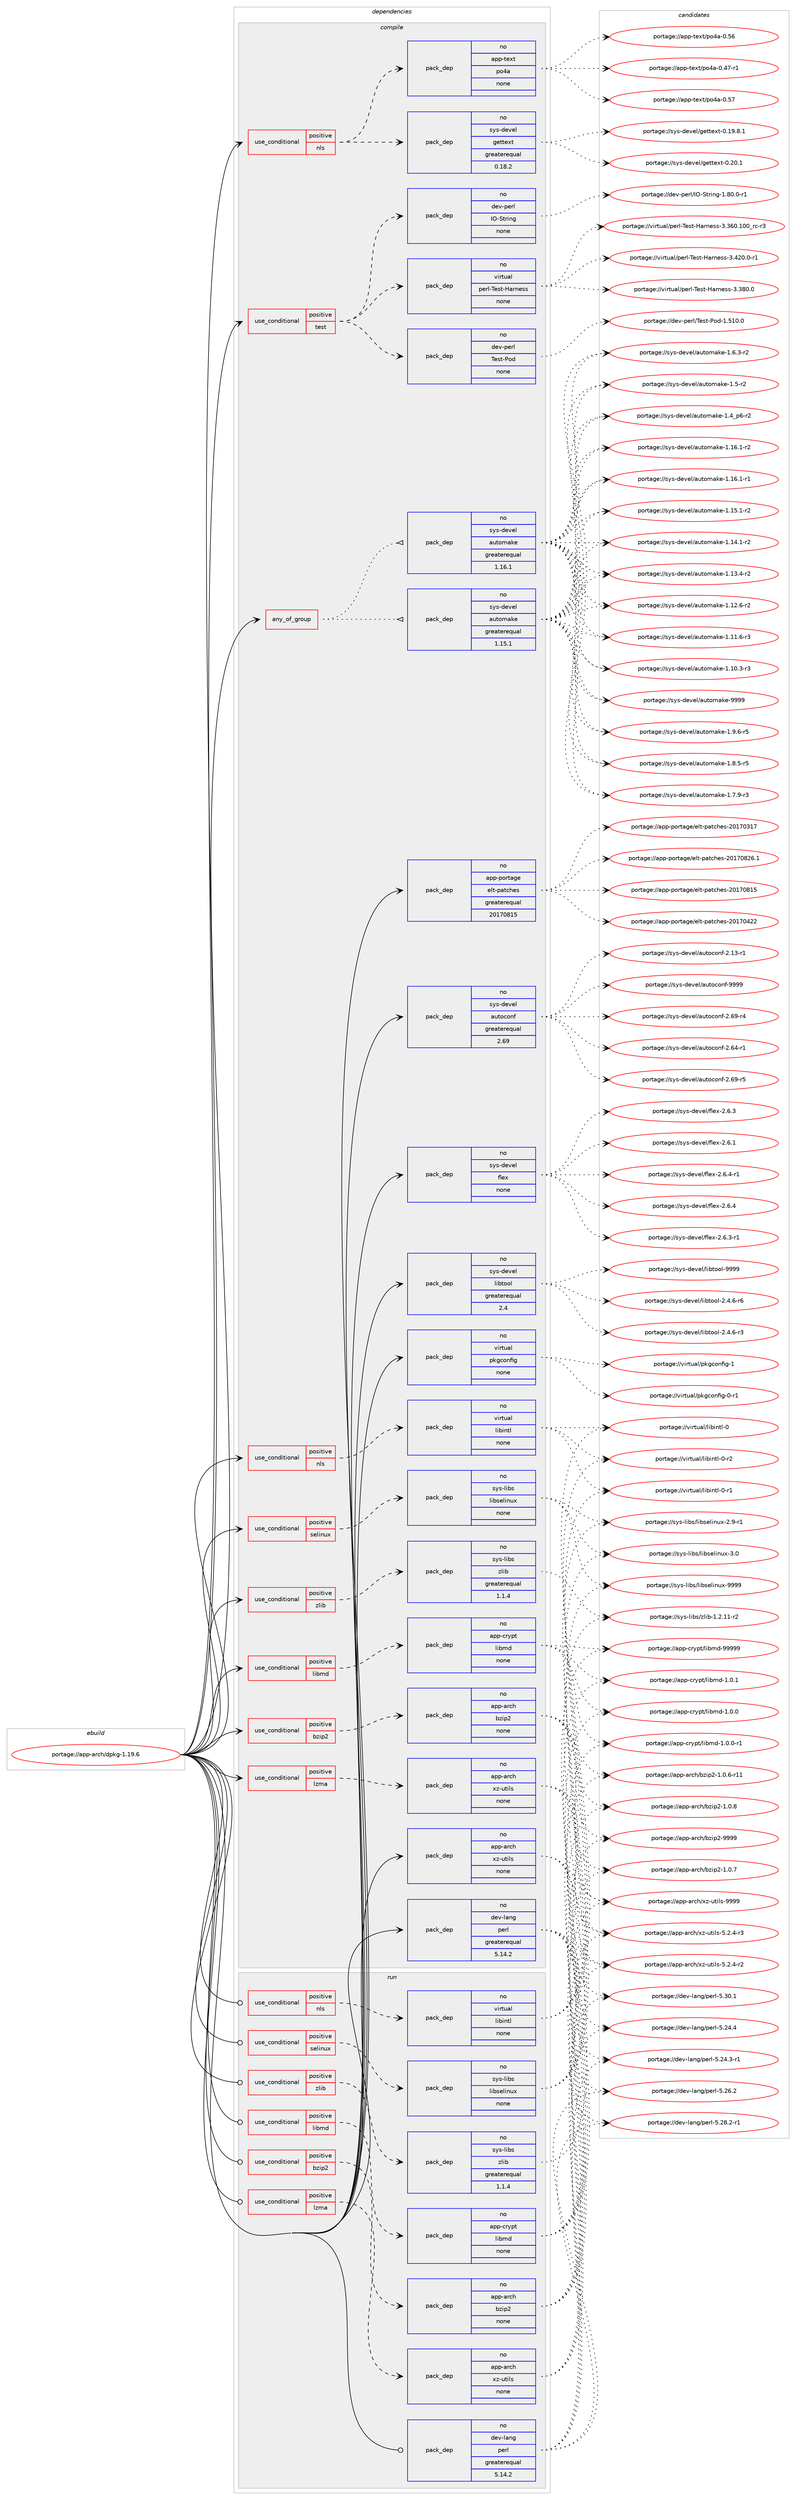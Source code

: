 digraph prolog {

# *************
# Graph options
# *************

newrank=true;
concentrate=true;
compound=true;
graph [rankdir=LR,fontname=Helvetica,fontsize=10,ranksep=1.5];#, ranksep=2.5, nodesep=0.2];
edge  [arrowhead=vee];
node  [fontname=Helvetica,fontsize=10];

# **********
# The ebuild
# **********

subgraph cluster_leftcol {
color=gray;
label=<<i>ebuild</i>>;
id [label="portage://app-arch/dpkg-1.19.6", color=red, width=4, href="../app-arch/dpkg-1.19.6.svg"];
}

# ****************
# The dependencies
# ****************

subgraph cluster_midcol {
color=gray;
label=<<i>dependencies</i>>;
subgraph cluster_compile {
fillcolor="#eeeeee";
style=filled;
label=<<i>compile</i>>;
subgraph any8354 {
dependency649619 [label=<<TABLE BORDER="0" CELLBORDER="1" CELLSPACING="0" CELLPADDING="4"><TR><TD CELLPADDING="10">any_of_group</TD></TR></TABLE>>, shape=none, color=red];subgraph pack487618 {
dependency649620 [label=<<TABLE BORDER="0" CELLBORDER="1" CELLSPACING="0" CELLPADDING="4" WIDTH="220"><TR><TD ROWSPAN="6" CELLPADDING="30">pack_dep</TD></TR><TR><TD WIDTH="110">no</TD></TR><TR><TD>sys-devel</TD></TR><TR><TD>automake</TD></TR><TR><TD>greaterequal</TD></TR><TR><TD>1.16.1</TD></TR></TABLE>>, shape=none, color=blue];
}
dependency649619:e -> dependency649620:w [weight=20,style="dotted",arrowhead="oinv"];
subgraph pack487619 {
dependency649621 [label=<<TABLE BORDER="0" CELLBORDER="1" CELLSPACING="0" CELLPADDING="4" WIDTH="220"><TR><TD ROWSPAN="6" CELLPADDING="30">pack_dep</TD></TR><TR><TD WIDTH="110">no</TD></TR><TR><TD>sys-devel</TD></TR><TR><TD>automake</TD></TR><TR><TD>greaterequal</TD></TR><TR><TD>1.15.1</TD></TR></TABLE>>, shape=none, color=blue];
}
dependency649619:e -> dependency649621:w [weight=20,style="dotted",arrowhead="oinv"];
}
id:e -> dependency649619:w [weight=20,style="solid",arrowhead="vee"];
subgraph cond153354 {
dependency649622 [label=<<TABLE BORDER="0" CELLBORDER="1" CELLSPACING="0" CELLPADDING="4"><TR><TD ROWSPAN="3" CELLPADDING="10">use_conditional</TD></TR><TR><TD>positive</TD></TR><TR><TD>bzip2</TD></TR></TABLE>>, shape=none, color=red];
subgraph pack487620 {
dependency649623 [label=<<TABLE BORDER="0" CELLBORDER="1" CELLSPACING="0" CELLPADDING="4" WIDTH="220"><TR><TD ROWSPAN="6" CELLPADDING="30">pack_dep</TD></TR><TR><TD WIDTH="110">no</TD></TR><TR><TD>app-arch</TD></TR><TR><TD>bzip2</TD></TR><TR><TD>none</TD></TR><TR><TD></TD></TR></TABLE>>, shape=none, color=blue];
}
dependency649622:e -> dependency649623:w [weight=20,style="dashed",arrowhead="vee"];
}
id:e -> dependency649622:w [weight=20,style="solid",arrowhead="vee"];
subgraph cond153355 {
dependency649624 [label=<<TABLE BORDER="0" CELLBORDER="1" CELLSPACING="0" CELLPADDING="4"><TR><TD ROWSPAN="3" CELLPADDING="10">use_conditional</TD></TR><TR><TD>positive</TD></TR><TR><TD>libmd</TD></TR></TABLE>>, shape=none, color=red];
subgraph pack487621 {
dependency649625 [label=<<TABLE BORDER="0" CELLBORDER="1" CELLSPACING="0" CELLPADDING="4" WIDTH="220"><TR><TD ROWSPAN="6" CELLPADDING="30">pack_dep</TD></TR><TR><TD WIDTH="110">no</TD></TR><TR><TD>app-crypt</TD></TR><TR><TD>libmd</TD></TR><TR><TD>none</TD></TR><TR><TD></TD></TR></TABLE>>, shape=none, color=blue];
}
dependency649624:e -> dependency649625:w [weight=20,style="dashed",arrowhead="vee"];
}
id:e -> dependency649624:w [weight=20,style="solid",arrowhead="vee"];
subgraph cond153356 {
dependency649626 [label=<<TABLE BORDER="0" CELLBORDER="1" CELLSPACING="0" CELLPADDING="4"><TR><TD ROWSPAN="3" CELLPADDING="10">use_conditional</TD></TR><TR><TD>positive</TD></TR><TR><TD>lzma</TD></TR></TABLE>>, shape=none, color=red];
subgraph pack487622 {
dependency649627 [label=<<TABLE BORDER="0" CELLBORDER="1" CELLSPACING="0" CELLPADDING="4" WIDTH="220"><TR><TD ROWSPAN="6" CELLPADDING="30">pack_dep</TD></TR><TR><TD WIDTH="110">no</TD></TR><TR><TD>app-arch</TD></TR><TR><TD>xz-utils</TD></TR><TR><TD>none</TD></TR><TR><TD></TD></TR></TABLE>>, shape=none, color=blue];
}
dependency649626:e -> dependency649627:w [weight=20,style="dashed",arrowhead="vee"];
}
id:e -> dependency649626:w [weight=20,style="solid",arrowhead="vee"];
subgraph cond153357 {
dependency649628 [label=<<TABLE BORDER="0" CELLBORDER="1" CELLSPACING="0" CELLPADDING="4"><TR><TD ROWSPAN="3" CELLPADDING="10">use_conditional</TD></TR><TR><TD>positive</TD></TR><TR><TD>nls</TD></TR></TABLE>>, shape=none, color=red];
subgraph pack487623 {
dependency649629 [label=<<TABLE BORDER="0" CELLBORDER="1" CELLSPACING="0" CELLPADDING="4" WIDTH="220"><TR><TD ROWSPAN="6" CELLPADDING="30">pack_dep</TD></TR><TR><TD WIDTH="110">no</TD></TR><TR><TD>app-text</TD></TR><TR><TD>po4a</TD></TR><TR><TD>none</TD></TR><TR><TD></TD></TR></TABLE>>, shape=none, color=blue];
}
dependency649628:e -> dependency649629:w [weight=20,style="dashed",arrowhead="vee"];
subgraph pack487624 {
dependency649630 [label=<<TABLE BORDER="0" CELLBORDER="1" CELLSPACING="0" CELLPADDING="4" WIDTH="220"><TR><TD ROWSPAN="6" CELLPADDING="30">pack_dep</TD></TR><TR><TD WIDTH="110">no</TD></TR><TR><TD>sys-devel</TD></TR><TR><TD>gettext</TD></TR><TR><TD>greaterequal</TD></TR><TR><TD>0.18.2</TD></TR></TABLE>>, shape=none, color=blue];
}
dependency649628:e -> dependency649630:w [weight=20,style="dashed",arrowhead="vee"];
}
id:e -> dependency649628:w [weight=20,style="solid",arrowhead="vee"];
subgraph cond153358 {
dependency649631 [label=<<TABLE BORDER="0" CELLBORDER="1" CELLSPACING="0" CELLPADDING="4"><TR><TD ROWSPAN="3" CELLPADDING="10">use_conditional</TD></TR><TR><TD>positive</TD></TR><TR><TD>nls</TD></TR></TABLE>>, shape=none, color=red];
subgraph pack487625 {
dependency649632 [label=<<TABLE BORDER="0" CELLBORDER="1" CELLSPACING="0" CELLPADDING="4" WIDTH="220"><TR><TD ROWSPAN="6" CELLPADDING="30">pack_dep</TD></TR><TR><TD WIDTH="110">no</TD></TR><TR><TD>virtual</TD></TR><TR><TD>libintl</TD></TR><TR><TD>none</TD></TR><TR><TD></TD></TR></TABLE>>, shape=none, color=blue];
}
dependency649631:e -> dependency649632:w [weight=20,style="dashed",arrowhead="vee"];
}
id:e -> dependency649631:w [weight=20,style="solid",arrowhead="vee"];
subgraph cond153359 {
dependency649633 [label=<<TABLE BORDER="0" CELLBORDER="1" CELLSPACING="0" CELLPADDING="4"><TR><TD ROWSPAN="3" CELLPADDING="10">use_conditional</TD></TR><TR><TD>positive</TD></TR><TR><TD>selinux</TD></TR></TABLE>>, shape=none, color=red];
subgraph pack487626 {
dependency649634 [label=<<TABLE BORDER="0" CELLBORDER="1" CELLSPACING="0" CELLPADDING="4" WIDTH="220"><TR><TD ROWSPAN="6" CELLPADDING="30">pack_dep</TD></TR><TR><TD WIDTH="110">no</TD></TR><TR><TD>sys-libs</TD></TR><TR><TD>libselinux</TD></TR><TR><TD>none</TD></TR><TR><TD></TD></TR></TABLE>>, shape=none, color=blue];
}
dependency649633:e -> dependency649634:w [weight=20,style="dashed",arrowhead="vee"];
}
id:e -> dependency649633:w [weight=20,style="solid",arrowhead="vee"];
subgraph cond153360 {
dependency649635 [label=<<TABLE BORDER="0" CELLBORDER="1" CELLSPACING="0" CELLPADDING="4"><TR><TD ROWSPAN="3" CELLPADDING="10">use_conditional</TD></TR><TR><TD>positive</TD></TR><TR><TD>test</TD></TR></TABLE>>, shape=none, color=red];
subgraph pack487627 {
dependency649636 [label=<<TABLE BORDER="0" CELLBORDER="1" CELLSPACING="0" CELLPADDING="4" WIDTH="220"><TR><TD ROWSPAN="6" CELLPADDING="30">pack_dep</TD></TR><TR><TD WIDTH="110">no</TD></TR><TR><TD>dev-perl</TD></TR><TR><TD>IO-String</TD></TR><TR><TD>none</TD></TR><TR><TD></TD></TR></TABLE>>, shape=none, color=blue];
}
dependency649635:e -> dependency649636:w [weight=20,style="dashed",arrowhead="vee"];
subgraph pack487628 {
dependency649637 [label=<<TABLE BORDER="0" CELLBORDER="1" CELLSPACING="0" CELLPADDING="4" WIDTH="220"><TR><TD ROWSPAN="6" CELLPADDING="30">pack_dep</TD></TR><TR><TD WIDTH="110">no</TD></TR><TR><TD>dev-perl</TD></TR><TR><TD>Test-Pod</TD></TR><TR><TD>none</TD></TR><TR><TD></TD></TR></TABLE>>, shape=none, color=blue];
}
dependency649635:e -> dependency649637:w [weight=20,style="dashed",arrowhead="vee"];
subgraph pack487629 {
dependency649638 [label=<<TABLE BORDER="0" CELLBORDER="1" CELLSPACING="0" CELLPADDING="4" WIDTH="220"><TR><TD ROWSPAN="6" CELLPADDING="30">pack_dep</TD></TR><TR><TD WIDTH="110">no</TD></TR><TR><TD>virtual</TD></TR><TR><TD>perl-Test-Harness</TD></TR><TR><TD>none</TD></TR><TR><TD></TD></TR></TABLE>>, shape=none, color=blue];
}
dependency649635:e -> dependency649638:w [weight=20,style="dashed",arrowhead="vee"];
}
id:e -> dependency649635:w [weight=20,style="solid",arrowhead="vee"];
subgraph cond153361 {
dependency649639 [label=<<TABLE BORDER="0" CELLBORDER="1" CELLSPACING="0" CELLPADDING="4"><TR><TD ROWSPAN="3" CELLPADDING="10">use_conditional</TD></TR><TR><TD>positive</TD></TR><TR><TD>zlib</TD></TR></TABLE>>, shape=none, color=red];
subgraph pack487630 {
dependency649640 [label=<<TABLE BORDER="0" CELLBORDER="1" CELLSPACING="0" CELLPADDING="4" WIDTH="220"><TR><TD ROWSPAN="6" CELLPADDING="30">pack_dep</TD></TR><TR><TD WIDTH="110">no</TD></TR><TR><TD>sys-libs</TD></TR><TR><TD>zlib</TD></TR><TR><TD>greaterequal</TD></TR><TR><TD>1.1.4</TD></TR></TABLE>>, shape=none, color=blue];
}
dependency649639:e -> dependency649640:w [weight=20,style="dashed",arrowhead="vee"];
}
id:e -> dependency649639:w [weight=20,style="solid",arrowhead="vee"];
subgraph pack487631 {
dependency649641 [label=<<TABLE BORDER="0" CELLBORDER="1" CELLSPACING="0" CELLPADDING="4" WIDTH="220"><TR><TD ROWSPAN="6" CELLPADDING="30">pack_dep</TD></TR><TR><TD WIDTH="110">no</TD></TR><TR><TD>app-arch</TD></TR><TR><TD>xz-utils</TD></TR><TR><TD>none</TD></TR><TR><TD></TD></TR></TABLE>>, shape=none, color=blue];
}
id:e -> dependency649641:w [weight=20,style="solid",arrowhead="vee"];
subgraph pack487632 {
dependency649642 [label=<<TABLE BORDER="0" CELLBORDER="1" CELLSPACING="0" CELLPADDING="4" WIDTH="220"><TR><TD ROWSPAN="6" CELLPADDING="30">pack_dep</TD></TR><TR><TD WIDTH="110">no</TD></TR><TR><TD>app-portage</TD></TR><TR><TD>elt-patches</TD></TR><TR><TD>greaterequal</TD></TR><TR><TD>20170815</TD></TR></TABLE>>, shape=none, color=blue];
}
id:e -> dependency649642:w [weight=20,style="solid",arrowhead="vee"];
subgraph pack487633 {
dependency649643 [label=<<TABLE BORDER="0" CELLBORDER="1" CELLSPACING="0" CELLPADDING="4" WIDTH="220"><TR><TD ROWSPAN="6" CELLPADDING="30">pack_dep</TD></TR><TR><TD WIDTH="110">no</TD></TR><TR><TD>dev-lang</TD></TR><TR><TD>perl</TD></TR><TR><TD>greaterequal</TD></TR><TR><TD>5.14.2</TD></TR></TABLE>>, shape=none, color=blue];
}
id:e -> dependency649643:w [weight=20,style="solid",arrowhead="vee"];
subgraph pack487634 {
dependency649644 [label=<<TABLE BORDER="0" CELLBORDER="1" CELLSPACING="0" CELLPADDING="4" WIDTH="220"><TR><TD ROWSPAN="6" CELLPADDING="30">pack_dep</TD></TR><TR><TD WIDTH="110">no</TD></TR><TR><TD>sys-devel</TD></TR><TR><TD>autoconf</TD></TR><TR><TD>greaterequal</TD></TR><TR><TD>2.69</TD></TR></TABLE>>, shape=none, color=blue];
}
id:e -> dependency649644:w [weight=20,style="solid",arrowhead="vee"];
subgraph pack487635 {
dependency649645 [label=<<TABLE BORDER="0" CELLBORDER="1" CELLSPACING="0" CELLPADDING="4" WIDTH="220"><TR><TD ROWSPAN="6" CELLPADDING="30">pack_dep</TD></TR><TR><TD WIDTH="110">no</TD></TR><TR><TD>sys-devel</TD></TR><TR><TD>flex</TD></TR><TR><TD>none</TD></TR><TR><TD></TD></TR></TABLE>>, shape=none, color=blue];
}
id:e -> dependency649645:w [weight=20,style="solid",arrowhead="vee"];
subgraph pack487636 {
dependency649646 [label=<<TABLE BORDER="0" CELLBORDER="1" CELLSPACING="0" CELLPADDING="4" WIDTH="220"><TR><TD ROWSPAN="6" CELLPADDING="30">pack_dep</TD></TR><TR><TD WIDTH="110">no</TD></TR><TR><TD>sys-devel</TD></TR><TR><TD>libtool</TD></TR><TR><TD>greaterequal</TD></TR><TR><TD>2.4</TD></TR></TABLE>>, shape=none, color=blue];
}
id:e -> dependency649646:w [weight=20,style="solid",arrowhead="vee"];
subgraph pack487637 {
dependency649647 [label=<<TABLE BORDER="0" CELLBORDER="1" CELLSPACING="0" CELLPADDING="4" WIDTH="220"><TR><TD ROWSPAN="6" CELLPADDING="30">pack_dep</TD></TR><TR><TD WIDTH="110">no</TD></TR><TR><TD>virtual</TD></TR><TR><TD>pkgconfig</TD></TR><TR><TD>none</TD></TR><TR><TD></TD></TR></TABLE>>, shape=none, color=blue];
}
id:e -> dependency649647:w [weight=20,style="solid",arrowhead="vee"];
}
subgraph cluster_compileandrun {
fillcolor="#eeeeee";
style=filled;
label=<<i>compile and run</i>>;
}
subgraph cluster_run {
fillcolor="#eeeeee";
style=filled;
label=<<i>run</i>>;
subgraph cond153362 {
dependency649648 [label=<<TABLE BORDER="0" CELLBORDER="1" CELLSPACING="0" CELLPADDING="4"><TR><TD ROWSPAN="3" CELLPADDING="10">use_conditional</TD></TR><TR><TD>positive</TD></TR><TR><TD>bzip2</TD></TR></TABLE>>, shape=none, color=red];
subgraph pack487638 {
dependency649649 [label=<<TABLE BORDER="0" CELLBORDER="1" CELLSPACING="0" CELLPADDING="4" WIDTH="220"><TR><TD ROWSPAN="6" CELLPADDING="30">pack_dep</TD></TR><TR><TD WIDTH="110">no</TD></TR><TR><TD>app-arch</TD></TR><TR><TD>bzip2</TD></TR><TR><TD>none</TD></TR><TR><TD></TD></TR></TABLE>>, shape=none, color=blue];
}
dependency649648:e -> dependency649649:w [weight=20,style="dashed",arrowhead="vee"];
}
id:e -> dependency649648:w [weight=20,style="solid",arrowhead="odot"];
subgraph cond153363 {
dependency649650 [label=<<TABLE BORDER="0" CELLBORDER="1" CELLSPACING="0" CELLPADDING="4"><TR><TD ROWSPAN="3" CELLPADDING="10">use_conditional</TD></TR><TR><TD>positive</TD></TR><TR><TD>libmd</TD></TR></TABLE>>, shape=none, color=red];
subgraph pack487639 {
dependency649651 [label=<<TABLE BORDER="0" CELLBORDER="1" CELLSPACING="0" CELLPADDING="4" WIDTH="220"><TR><TD ROWSPAN="6" CELLPADDING="30">pack_dep</TD></TR><TR><TD WIDTH="110">no</TD></TR><TR><TD>app-crypt</TD></TR><TR><TD>libmd</TD></TR><TR><TD>none</TD></TR><TR><TD></TD></TR></TABLE>>, shape=none, color=blue];
}
dependency649650:e -> dependency649651:w [weight=20,style="dashed",arrowhead="vee"];
}
id:e -> dependency649650:w [weight=20,style="solid",arrowhead="odot"];
subgraph cond153364 {
dependency649652 [label=<<TABLE BORDER="0" CELLBORDER="1" CELLSPACING="0" CELLPADDING="4"><TR><TD ROWSPAN="3" CELLPADDING="10">use_conditional</TD></TR><TR><TD>positive</TD></TR><TR><TD>lzma</TD></TR></TABLE>>, shape=none, color=red];
subgraph pack487640 {
dependency649653 [label=<<TABLE BORDER="0" CELLBORDER="1" CELLSPACING="0" CELLPADDING="4" WIDTH="220"><TR><TD ROWSPAN="6" CELLPADDING="30">pack_dep</TD></TR><TR><TD WIDTH="110">no</TD></TR><TR><TD>app-arch</TD></TR><TR><TD>xz-utils</TD></TR><TR><TD>none</TD></TR><TR><TD></TD></TR></TABLE>>, shape=none, color=blue];
}
dependency649652:e -> dependency649653:w [weight=20,style="dashed",arrowhead="vee"];
}
id:e -> dependency649652:w [weight=20,style="solid",arrowhead="odot"];
subgraph cond153365 {
dependency649654 [label=<<TABLE BORDER="0" CELLBORDER="1" CELLSPACING="0" CELLPADDING="4"><TR><TD ROWSPAN="3" CELLPADDING="10">use_conditional</TD></TR><TR><TD>positive</TD></TR><TR><TD>nls</TD></TR></TABLE>>, shape=none, color=red];
subgraph pack487641 {
dependency649655 [label=<<TABLE BORDER="0" CELLBORDER="1" CELLSPACING="0" CELLPADDING="4" WIDTH="220"><TR><TD ROWSPAN="6" CELLPADDING="30">pack_dep</TD></TR><TR><TD WIDTH="110">no</TD></TR><TR><TD>virtual</TD></TR><TR><TD>libintl</TD></TR><TR><TD>none</TD></TR><TR><TD></TD></TR></TABLE>>, shape=none, color=blue];
}
dependency649654:e -> dependency649655:w [weight=20,style="dashed",arrowhead="vee"];
}
id:e -> dependency649654:w [weight=20,style="solid",arrowhead="odot"];
subgraph cond153366 {
dependency649656 [label=<<TABLE BORDER="0" CELLBORDER="1" CELLSPACING="0" CELLPADDING="4"><TR><TD ROWSPAN="3" CELLPADDING="10">use_conditional</TD></TR><TR><TD>positive</TD></TR><TR><TD>selinux</TD></TR></TABLE>>, shape=none, color=red];
subgraph pack487642 {
dependency649657 [label=<<TABLE BORDER="0" CELLBORDER="1" CELLSPACING="0" CELLPADDING="4" WIDTH="220"><TR><TD ROWSPAN="6" CELLPADDING="30">pack_dep</TD></TR><TR><TD WIDTH="110">no</TD></TR><TR><TD>sys-libs</TD></TR><TR><TD>libselinux</TD></TR><TR><TD>none</TD></TR><TR><TD></TD></TR></TABLE>>, shape=none, color=blue];
}
dependency649656:e -> dependency649657:w [weight=20,style="dashed",arrowhead="vee"];
}
id:e -> dependency649656:w [weight=20,style="solid",arrowhead="odot"];
subgraph cond153367 {
dependency649658 [label=<<TABLE BORDER="0" CELLBORDER="1" CELLSPACING="0" CELLPADDING="4"><TR><TD ROWSPAN="3" CELLPADDING="10">use_conditional</TD></TR><TR><TD>positive</TD></TR><TR><TD>zlib</TD></TR></TABLE>>, shape=none, color=red];
subgraph pack487643 {
dependency649659 [label=<<TABLE BORDER="0" CELLBORDER="1" CELLSPACING="0" CELLPADDING="4" WIDTH="220"><TR><TD ROWSPAN="6" CELLPADDING="30">pack_dep</TD></TR><TR><TD WIDTH="110">no</TD></TR><TR><TD>sys-libs</TD></TR><TR><TD>zlib</TD></TR><TR><TD>greaterequal</TD></TR><TR><TD>1.1.4</TD></TR></TABLE>>, shape=none, color=blue];
}
dependency649658:e -> dependency649659:w [weight=20,style="dashed",arrowhead="vee"];
}
id:e -> dependency649658:w [weight=20,style="solid",arrowhead="odot"];
subgraph pack487644 {
dependency649660 [label=<<TABLE BORDER="0" CELLBORDER="1" CELLSPACING="0" CELLPADDING="4" WIDTH="220"><TR><TD ROWSPAN="6" CELLPADDING="30">pack_dep</TD></TR><TR><TD WIDTH="110">no</TD></TR><TR><TD>dev-lang</TD></TR><TR><TD>perl</TD></TR><TR><TD>greaterequal</TD></TR><TR><TD>5.14.2</TD></TR></TABLE>>, shape=none, color=blue];
}
id:e -> dependency649660:w [weight=20,style="solid",arrowhead="odot"];
}
}

# **************
# The candidates
# **************

subgraph cluster_choices {
rank=same;
color=gray;
label=<<i>candidates</i>>;

subgraph choice487618 {
color=black;
nodesep=1;
choice115121115451001011181011084797117116111109971071014557575757 [label="portage://sys-devel/automake-9999", color=red, width=4,href="../sys-devel/automake-9999.svg"];
choice115121115451001011181011084797117116111109971071014549465746544511453 [label="portage://sys-devel/automake-1.9.6-r5", color=red, width=4,href="../sys-devel/automake-1.9.6-r5.svg"];
choice115121115451001011181011084797117116111109971071014549465646534511453 [label="portage://sys-devel/automake-1.8.5-r5", color=red, width=4,href="../sys-devel/automake-1.8.5-r5.svg"];
choice115121115451001011181011084797117116111109971071014549465546574511451 [label="portage://sys-devel/automake-1.7.9-r3", color=red, width=4,href="../sys-devel/automake-1.7.9-r3.svg"];
choice115121115451001011181011084797117116111109971071014549465446514511450 [label="portage://sys-devel/automake-1.6.3-r2", color=red, width=4,href="../sys-devel/automake-1.6.3-r2.svg"];
choice11512111545100101118101108479711711611110997107101454946534511450 [label="portage://sys-devel/automake-1.5-r2", color=red, width=4,href="../sys-devel/automake-1.5-r2.svg"];
choice115121115451001011181011084797117116111109971071014549465295112544511450 [label="portage://sys-devel/automake-1.4_p6-r2", color=red, width=4,href="../sys-devel/automake-1.4_p6-r2.svg"];
choice11512111545100101118101108479711711611110997107101454946495446494511450 [label="portage://sys-devel/automake-1.16.1-r2", color=red, width=4,href="../sys-devel/automake-1.16.1-r2.svg"];
choice11512111545100101118101108479711711611110997107101454946495446494511449 [label="portage://sys-devel/automake-1.16.1-r1", color=red, width=4,href="../sys-devel/automake-1.16.1-r1.svg"];
choice11512111545100101118101108479711711611110997107101454946495346494511450 [label="portage://sys-devel/automake-1.15.1-r2", color=red, width=4,href="../sys-devel/automake-1.15.1-r2.svg"];
choice11512111545100101118101108479711711611110997107101454946495246494511450 [label="portage://sys-devel/automake-1.14.1-r2", color=red, width=4,href="../sys-devel/automake-1.14.1-r2.svg"];
choice11512111545100101118101108479711711611110997107101454946495146524511450 [label="portage://sys-devel/automake-1.13.4-r2", color=red, width=4,href="../sys-devel/automake-1.13.4-r2.svg"];
choice11512111545100101118101108479711711611110997107101454946495046544511450 [label="portage://sys-devel/automake-1.12.6-r2", color=red, width=4,href="../sys-devel/automake-1.12.6-r2.svg"];
choice11512111545100101118101108479711711611110997107101454946494946544511451 [label="portage://sys-devel/automake-1.11.6-r3", color=red, width=4,href="../sys-devel/automake-1.11.6-r3.svg"];
choice11512111545100101118101108479711711611110997107101454946494846514511451 [label="portage://sys-devel/automake-1.10.3-r3", color=red, width=4,href="../sys-devel/automake-1.10.3-r3.svg"];
dependency649620:e -> choice115121115451001011181011084797117116111109971071014557575757:w [style=dotted,weight="100"];
dependency649620:e -> choice115121115451001011181011084797117116111109971071014549465746544511453:w [style=dotted,weight="100"];
dependency649620:e -> choice115121115451001011181011084797117116111109971071014549465646534511453:w [style=dotted,weight="100"];
dependency649620:e -> choice115121115451001011181011084797117116111109971071014549465546574511451:w [style=dotted,weight="100"];
dependency649620:e -> choice115121115451001011181011084797117116111109971071014549465446514511450:w [style=dotted,weight="100"];
dependency649620:e -> choice11512111545100101118101108479711711611110997107101454946534511450:w [style=dotted,weight="100"];
dependency649620:e -> choice115121115451001011181011084797117116111109971071014549465295112544511450:w [style=dotted,weight="100"];
dependency649620:e -> choice11512111545100101118101108479711711611110997107101454946495446494511450:w [style=dotted,weight="100"];
dependency649620:e -> choice11512111545100101118101108479711711611110997107101454946495446494511449:w [style=dotted,weight="100"];
dependency649620:e -> choice11512111545100101118101108479711711611110997107101454946495346494511450:w [style=dotted,weight="100"];
dependency649620:e -> choice11512111545100101118101108479711711611110997107101454946495246494511450:w [style=dotted,weight="100"];
dependency649620:e -> choice11512111545100101118101108479711711611110997107101454946495146524511450:w [style=dotted,weight="100"];
dependency649620:e -> choice11512111545100101118101108479711711611110997107101454946495046544511450:w [style=dotted,weight="100"];
dependency649620:e -> choice11512111545100101118101108479711711611110997107101454946494946544511451:w [style=dotted,weight="100"];
dependency649620:e -> choice11512111545100101118101108479711711611110997107101454946494846514511451:w [style=dotted,weight="100"];
}
subgraph choice487619 {
color=black;
nodesep=1;
choice115121115451001011181011084797117116111109971071014557575757 [label="portage://sys-devel/automake-9999", color=red, width=4,href="../sys-devel/automake-9999.svg"];
choice115121115451001011181011084797117116111109971071014549465746544511453 [label="portage://sys-devel/automake-1.9.6-r5", color=red, width=4,href="../sys-devel/automake-1.9.6-r5.svg"];
choice115121115451001011181011084797117116111109971071014549465646534511453 [label="portage://sys-devel/automake-1.8.5-r5", color=red, width=4,href="../sys-devel/automake-1.8.5-r5.svg"];
choice115121115451001011181011084797117116111109971071014549465546574511451 [label="portage://sys-devel/automake-1.7.9-r3", color=red, width=4,href="../sys-devel/automake-1.7.9-r3.svg"];
choice115121115451001011181011084797117116111109971071014549465446514511450 [label="portage://sys-devel/automake-1.6.3-r2", color=red, width=4,href="../sys-devel/automake-1.6.3-r2.svg"];
choice11512111545100101118101108479711711611110997107101454946534511450 [label="portage://sys-devel/automake-1.5-r2", color=red, width=4,href="../sys-devel/automake-1.5-r2.svg"];
choice115121115451001011181011084797117116111109971071014549465295112544511450 [label="portage://sys-devel/automake-1.4_p6-r2", color=red, width=4,href="../sys-devel/automake-1.4_p6-r2.svg"];
choice11512111545100101118101108479711711611110997107101454946495446494511450 [label="portage://sys-devel/automake-1.16.1-r2", color=red, width=4,href="../sys-devel/automake-1.16.1-r2.svg"];
choice11512111545100101118101108479711711611110997107101454946495446494511449 [label="portage://sys-devel/automake-1.16.1-r1", color=red, width=4,href="../sys-devel/automake-1.16.1-r1.svg"];
choice11512111545100101118101108479711711611110997107101454946495346494511450 [label="portage://sys-devel/automake-1.15.1-r2", color=red, width=4,href="../sys-devel/automake-1.15.1-r2.svg"];
choice11512111545100101118101108479711711611110997107101454946495246494511450 [label="portage://sys-devel/automake-1.14.1-r2", color=red, width=4,href="../sys-devel/automake-1.14.1-r2.svg"];
choice11512111545100101118101108479711711611110997107101454946495146524511450 [label="portage://sys-devel/automake-1.13.4-r2", color=red, width=4,href="../sys-devel/automake-1.13.4-r2.svg"];
choice11512111545100101118101108479711711611110997107101454946495046544511450 [label="portage://sys-devel/automake-1.12.6-r2", color=red, width=4,href="../sys-devel/automake-1.12.6-r2.svg"];
choice11512111545100101118101108479711711611110997107101454946494946544511451 [label="portage://sys-devel/automake-1.11.6-r3", color=red, width=4,href="../sys-devel/automake-1.11.6-r3.svg"];
choice11512111545100101118101108479711711611110997107101454946494846514511451 [label="portage://sys-devel/automake-1.10.3-r3", color=red, width=4,href="../sys-devel/automake-1.10.3-r3.svg"];
dependency649621:e -> choice115121115451001011181011084797117116111109971071014557575757:w [style=dotted,weight="100"];
dependency649621:e -> choice115121115451001011181011084797117116111109971071014549465746544511453:w [style=dotted,weight="100"];
dependency649621:e -> choice115121115451001011181011084797117116111109971071014549465646534511453:w [style=dotted,weight="100"];
dependency649621:e -> choice115121115451001011181011084797117116111109971071014549465546574511451:w [style=dotted,weight="100"];
dependency649621:e -> choice115121115451001011181011084797117116111109971071014549465446514511450:w [style=dotted,weight="100"];
dependency649621:e -> choice11512111545100101118101108479711711611110997107101454946534511450:w [style=dotted,weight="100"];
dependency649621:e -> choice115121115451001011181011084797117116111109971071014549465295112544511450:w [style=dotted,weight="100"];
dependency649621:e -> choice11512111545100101118101108479711711611110997107101454946495446494511450:w [style=dotted,weight="100"];
dependency649621:e -> choice11512111545100101118101108479711711611110997107101454946495446494511449:w [style=dotted,weight="100"];
dependency649621:e -> choice11512111545100101118101108479711711611110997107101454946495346494511450:w [style=dotted,weight="100"];
dependency649621:e -> choice11512111545100101118101108479711711611110997107101454946495246494511450:w [style=dotted,weight="100"];
dependency649621:e -> choice11512111545100101118101108479711711611110997107101454946495146524511450:w [style=dotted,weight="100"];
dependency649621:e -> choice11512111545100101118101108479711711611110997107101454946495046544511450:w [style=dotted,weight="100"];
dependency649621:e -> choice11512111545100101118101108479711711611110997107101454946494946544511451:w [style=dotted,weight="100"];
dependency649621:e -> choice11512111545100101118101108479711711611110997107101454946494846514511451:w [style=dotted,weight="100"];
}
subgraph choice487620 {
color=black;
nodesep=1;
choice971121124597114991044798122105112504557575757 [label="portage://app-arch/bzip2-9999", color=red, width=4,href="../app-arch/bzip2-9999.svg"];
choice97112112459711499104479812210511250454946484656 [label="portage://app-arch/bzip2-1.0.8", color=red, width=4,href="../app-arch/bzip2-1.0.8.svg"];
choice97112112459711499104479812210511250454946484655 [label="portage://app-arch/bzip2-1.0.7", color=red, width=4,href="../app-arch/bzip2-1.0.7.svg"];
choice97112112459711499104479812210511250454946484654451144949 [label="portage://app-arch/bzip2-1.0.6-r11", color=red, width=4,href="../app-arch/bzip2-1.0.6-r11.svg"];
dependency649623:e -> choice971121124597114991044798122105112504557575757:w [style=dotted,weight="100"];
dependency649623:e -> choice97112112459711499104479812210511250454946484656:w [style=dotted,weight="100"];
dependency649623:e -> choice97112112459711499104479812210511250454946484655:w [style=dotted,weight="100"];
dependency649623:e -> choice97112112459711499104479812210511250454946484654451144949:w [style=dotted,weight="100"];
}
subgraph choice487621 {
color=black;
nodesep=1;
choice9711211245991141211121164710810598109100455757575757 [label="portage://app-crypt/libmd-99999", color=red, width=4,href="../app-crypt/libmd-99999.svg"];
choice9711211245991141211121164710810598109100454946484649 [label="portage://app-crypt/libmd-1.0.1", color=red, width=4,href="../app-crypt/libmd-1.0.1.svg"];
choice97112112459911412111211647108105981091004549464846484511449 [label="portage://app-crypt/libmd-1.0.0-r1", color=red, width=4,href="../app-crypt/libmd-1.0.0-r1.svg"];
choice9711211245991141211121164710810598109100454946484648 [label="portage://app-crypt/libmd-1.0.0", color=red, width=4,href="../app-crypt/libmd-1.0.0.svg"];
dependency649625:e -> choice9711211245991141211121164710810598109100455757575757:w [style=dotted,weight="100"];
dependency649625:e -> choice9711211245991141211121164710810598109100454946484649:w [style=dotted,weight="100"];
dependency649625:e -> choice97112112459911412111211647108105981091004549464846484511449:w [style=dotted,weight="100"];
dependency649625:e -> choice9711211245991141211121164710810598109100454946484648:w [style=dotted,weight="100"];
}
subgraph choice487622 {
color=black;
nodesep=1;
choice9711211245971149910447120122451171161051081154557575757 [label="portage://app-arch/xz-utils-9999", color=red, width=4,href="../app-arch/xz-utils-9999.svg"];
choice9711211245971149910447120122451171161051081154553465046524511451 [label="portage://app-arch/xz-utils-5.2.4-r3", color=red, width=4,href="../app-arch/xz-utils-5.2.4-r3.svg"];
choice9711211245971149910447120122451171161051081154553465046524511450 [label="portage://app-arch/xz-utils-5.2.4-r2", color=red, width=4,href="../app-arch/xz-utils-5.2.4-r2.svg"];
dependency649627:e -> choice9711211245971149910447120122451171161051081154557575757:w [style=dotted,weight="100"];
dependency649627:e -> choice9711211245971149910447120122451171161051081154553465046524511451:w [style=dotted,weight="100"];
dependency649627:e -> choice9711211245971149910447120122451171161051081154553465046524511450:w [style=dotted,weight="100"];
}
subgraph choice487623 {
color=black;
nodesep=1;
choice97112112451161011201164711211152974548465355 [label="portage://app-text/po4a-0.57", color=red, width=4,href="../app-text/po4a-0.57.svg"];
choice97112112451161011201164711211152974548465354 [label="portage://app-text/po4a-0.56", color=red, width=4,href="../app-text/po4a-0.56.svg"];
choice971121124511610112011647112111529745484652554511449 [label="portage://app-text/po4a-0.47-r1", color=red, width=4,href="../app-text/po4a-0.47-r1.svg"];
dependency649629:e -> choice97112112451161011201164711211152974548465355:w [style=dotted,weight="100"];
dependency649629:e -> choice97112112451161011201164711211152974548465354:w [style=dotted,weight="100"];
dependency649629:e -> choice971121124511610112011647112111529745484652554511449:w [style=dotted,weight="100"];
}
subgraph choice487624 {
color=black;
nodesep=1;
choice115121115451001011181011084710310111611610112011645484650484649 [label="portage://sys-devel/gettext-0.20.1", color=red, width=4,href="../sys-devel/gettext-0.20.1.svg"];
choice1151211154510010111810110847103101116116101120116454846495746564649 [label="portage://sys-devel/gettext-0.19.8.1", color=red, width=4,href="../sys-devel/gettext-0.19.8.1.svg"];
dependency649630:e -> choice115121115451001011181011084710310111611610112011645484650484649:w [style=dotted,weight="100"];
dependency649630:e -> choice1151211154510010111810110847103101116116101120116454846495746564649:w [style=dotted,weight="100"];
}
subgraph choice487625 {
color=black;
nodesep=1;
choice11810511411611797108471081059810511011610845484511450 [label="portage://virtual/libintl-0-r2", color=red, width=4,href="../virtual/libintl-0-r2.svg"];
choice11810511411611797108471081059810511011610845484511449 [label="portage://virtual/libintl-0-r1", color=red, width=4,href="../virtual/libintl-0-r1.svg"];
choice1181051141161179710847108105981051101161084548 [label="portage://virtual/libintl-0", color=red, width=4,href="../virtual/libintl-0.svg"];
dependency649632:e -> choice11810511411611797108471081059810511011610845484511450:w [style=dotted,weight="100"];
dependency649632:e -> choice11810511411611797108471081059810511011610845484511449:w [style=dotted,weight="100"];
dependency649632:e -> choice1181051141161179710847108105981051101161084548:w [style=dotted,weight="100"];
}
subgraph choice487626 {
color=black;
nodesep=1;
choice115121115451081059811547108105981151011081051101171204557575757 [label="portage://sys-libs/libselinux-9999", color=red, width=4,href="../sys-libs/libselinux-9999.svg"];
choice1151211154510810598115471081059811510110810511011712045514648 [label="portage://sys-libs/libselinux-3.0", color=red, width=4,href="../sys-libs/libselinux-3.0.svg"];
choice11512111545108105981154710810598115101108105110117120455046574511449 [label="portage://sys-libs/libselinux-2.9-r1", color=red, width=4,href="../sys-libs/libselinux-2.9-r1.svg"];
dependency649634:e -> choice115121115451081059811547108105981151011081051101171204557575757:w [style=dotted,weight="100"];
dependency649634:e -> choice1151211154510810598115471081059811510110810511011712045514648:w [style=dotted,weight="100"];
dependency649634:e -> choice11512111545108105981154710810598115101108105110117120455046574511449:w [style=dotted,weight="100"];
}
subgraph choice487627 {
color=black;
nodesep=1;
choice100101118451121011141084773794583116114105110103454946564846484511449 [label="portage://dev-perl/IO-String-1.80.0-r1", color=red, width=4,href="../dev-perl/IO-String-1.80.0-r1.svg"];
dependency649636:e -> choice100101118451121011141084773794583116114105110103454946564846484511449:w [style=dotted,weight="100"];
}
subgraph choice487628 {
color=black;
nodesep=1;
choice10010111845112101114108478410111511645801111004549465349484648 [label="portage://dev-perl/Test-Pod-1.510.0", color=red, width=4,href="../dev-perl/Test-Pod-1.510.0.svg"];
dependency649637:e -> choice10010111845112101114108478410111511645801111004549465349484648:w [style=dotted,weight="100"];
}
subgraph choice487629 {
color=black;
nodesep=1;
choice1181051141161179710847112101114108458410111511645729711411010111511545514652504846484511449 [label="portage://virtual/perl-Test-Harness-3.420.0-r1", color=red, width=4,href="../virtual/perl-Test-Harness-3.420.0-r1.svg"];
choice118105114116117971084711210111410845841011151164572971141101011151154551465156484648 [label="portage://virtual/perl-Test-Harness-3.380.0", color=red, width=4,href="../virtual/perl-Test-Harness-3.380.0.svg"];
choice118105114116117971084711210111410845841011151164572971141101011151154551465154484649484895114994511451 [label="portage://virtual/perl-Test-Harness-3.360.100_rc-r3", color=red, width=4,href="../virtual/perl-Test-Harness-3.360.100_rc-r3.svg"];
dependency649638:e -> choice1181051141161179710847112101114108458410111511645729711411010111511545514652504846484511449:w [style=dotted,weight="100"];
dependency649638:e -> choice118105114116117971084711210111410845841011151164572971141101011151154551465156484648:w [style=dotted,weight="100"];
dependency649638:e -> choice118105114116117971084711210111410845841011151164572971141101011151154551465154484649484895114994511451:w [style=dotted,weight="100"];
}
subgraph choice487630 {
color=black;
nodesep=1;
choice11512111545108105981154712210810598454946504649494511450 [label="portage://sys-libs/zlib-1.2.11-r2", color=red, width=4,href="../sys-libs/zlib-1.2.11-r2.svg"];
dependency649640:e -> choice11512111545108105981154712210810598454946504649494511450:w [style=dotted,weight="100"];
}
subgraph choice487631 {
color=black;
nodesep=1;
choice9711211245971149910447120122451171161051081154557575757 [label="portage://app-arch/xz-utils-9999", color=red, width=4,href="../app-arch/xz-utils-9999.svg"];
choice9711211245971149910447120122451171161051081154553465046524511451 [label="portage://app-arch/xz-utils-5.2.4-r3", color=red, width=4,href="../app-arch/xz-utils-5.2.4-r3.svg"];
choice9711211245971149910447120122451171161051081154553465046524511450 [label="portage://app-arch/xz-utils-5.2.4-r2", color=red, width=4,href="../app-arch/xz-utils-5.2.4-r2.svg"];
dependency649641:e -> choice9711211245971149910447120122451171161051081154557575757:w [style=dotted,weight="100"];
dependency649641:e -> choice9711211245971149910447120122451171161051081154553465046524511451:w [style=dotted,weight="100"];
dependency649641:e -> choice9711211245971149910447120122451171161051081154553465046524511450:w [style=dotted,weight="100"];
}
subgraph choice487632 {
color=black;
nodesep=1;
choice971121124511211111411697103101471011081164511297116991041011154550484955485650544649 [label="portage://app-portage/elt-patches-20170826.1", color=red, width=4,href="../app-portage/elt-patches-20170826.1.svg"];
choice97112112451121111141169710310147101108116451129711699104101115455048495548564953 [label="portage://app-portage/elt-patches-20170815", color=red, width=4,href="../app-portage/elt-patches-20170815.svg"];
choice97112112451121111141169710310147101108116451129711699104101115455048495548525050 [label="portage://app-portage/elt-patches-20170422", color=red, width=4,href="../app-portage/elt-patches-20170422.svg"];
choice97112112451121111141169710310147101108116451129711699104101115455048495548514955 [label="portage://app-portage/elt-patches-20170317", color=red, width=4,href="../app-portage/elt-patches-20170317.svg"];
dependency649642:e -> choice971121124511211111411697103101471011081164511297116991041011154550484955485650544649:w [style=dotted,weight="100"];
dependency649642:e -> choice97112112451121111141169710310147101108116451129711699104101115455048495548564953:w [style=dotted,weight="100"];
dependency649642:e -> choice97112112451121111141169710310147101108116451129711699104101115455048495548525050:w [style=dotted,weight="100"];
dependency649642:e -> choice97112112451121111141169710310147101108116451129711699104101115455048495548514955:w [style=dotted,weight="100"];
}
subgraph choice487633 {
color=black;
nodesep=1;
choice10010111845108971101034711210111410845534651484649 [label="portage://dev-lang/perl-5.30.1", color=red, width=4,href="../dev-lang/perl-5.30.1.svg"];
choice100101118451089711010347112101114108455346505646504511449 [label="portage://dev-lang/perl-5.28.2-r1", color=red, width=4,href="../dev-lang/perl-5.28.2-r1.svg"];
choice10010111845108971101034711210111410845534650544650 [label="portage://dev-lang/perl-5.26.2", color=red, width=4,href="../dev-lang/perl-5.26.2.svg"];
choice10010111845108971101034711210111410845534650524652 [label="portage://dev-lang/perl-5.24.4", color=red, width=4,href="../dev-lang/perl-5.24.4.svg"];
choice100101118451089711010347112101114108455346505246514511449 [label="portage://dev-lang/perl-5.24.3-r1", color=red, width=4,href="../dev-lang/perl-5.24.3-r1.svg"];
dependency649643:e -> choice10010111845108971101034711210111410845534651484649:w [style=dotted,weight="100"];
dependency649643:e -> choice100101118451089711010347112101114108455346505646504511449:w [style=dotted,weight="100"];
dependency649643:e -> choice10010111845108971101034711210111410845534650544650:w [style=dotted,weight="100"];
dependency649643:e -> choice10010111845108971101034711210111410845534650524652:w [style=dotted,weight="100"];
dependency649643:e -> choice100101118451089711010347112101114108455346505246514511449:w [style=dotted,weight="100"];
}
subgraph choice487634 {
color=black;
nodesep=1;
choice115121115451001011181011084797117116111991111101024557575757 [label="portage://sys-devel/autoconf-9999", color=red, width=4,href="../sys-devel/autoconf-9999.svg"];
choice1151211154510010111810110847971171161119911111010245504654574511453 [label="portage://sys-devel/autoconf-2.69-r5", color=red, width=4,href="../sys-devel/autoconf-2.69-r5.svg"];
choice1151211154510010111810110847971171161119911111010245504654574511452 [label="portage://sys-devel/autoconf-2.69-r4", color=red, width=4,href="../sys-devel/autoconf-2.69-r4.svg"];
choice1151211154510010111810110847971171161119911111010245504654524511449 [label="portage://sys-devel/autoconf-2.64-r1", color=red, width=4,href="../sys-devel/autoconf-2.64-r1.svg"];
choice1151211154510010111810110847971171161119911111010245504649514511449 [label="portage://sys-devel/autoconf-2.13-r1", color=red, width=4,href="../sys-devel/autoconf-2.13-r1.svg"];
dependency649644:e -> choice115121115451001011181011084797117116111991111101024557575757:w [style=dotted,weight="100"];
dependency649644:e -> choice1151211154510010111810110847971171161119911111010245504654574511453:w [style=dotted,weight="100"];
dependency649644:e -> choice1151211154510010111810110847971171161119911111010245504654574511452:w [style=dotted,weight="100"];
dependency649644:e -> choice1151211154510010111810110847971171161119911111010245504654524511449:w [style=dotted,weight="100"];
dependency649644:e -> choice1151211154510010111810110847971171161119911111010245504649514511449:w [style=dotted,weight="100"];
}
subgraph choice487635 {
color=black;
nodesep=1;
choice11512111545100101118101108471021081011204550465446524511449 [label="portage://sys-devel/flex-2.6.4-r1", color=red, width=4,href="../sys-devel/flex-2.6.4-r1.svg"];
choice1151211154510010111810110847102108101120455046544652 [label="portage://sys-devel/flex-2.6.4", color=red, width=4,href="../sys-devel/flex-2.6.4.svg"];
choice11512111545100101118101108471021081011204550465446514511449 [label="portage://sys-devel/flex-2.6.3-r1", color=red, width=4,href="../sys-devel/flex-2.6.3-r1.svg"];
choice1151211154510010111810110847102108101120455046544651 [label="portage://sys-devel/flex-2.6.3", color=red, width=4,href="../sys-devel/flex-2.6.3.svg"];
choice1151211154510010111810110847102108101120455046544649 [label="portage://sys-devel/flex-2.6.1", color=red, width=4,href="../sys-devel/flex-2.6.1.svg"];
dependency649645:e -> choice11512111545100101118101108471021081011204550465446524511449:w [style=dotted,weight="100"];
dependency649645:e -> choice1151211154510010111810110847102108101120455046544652:w [style=dotted,weight="100"];
dependency649645:e -> choice11512111545100101118101108471021081011204550465446514511449:w [style=dotted,weight="100"];
dependency649645:e -> choice1151211154510010111810110847102108101120455046544651:w [style=dotted,weight="100"];
dependency649645:e -> choice1151211154510010111810110847102108101120455046544649:w [style=dotted,weight="100"];
}
subgraph choice487636 {
color=black;
nodesep=1;
choice1151211154510010111810110847108105981161111111084557575757 [label="portage://sys-devel/libtool-9999", color=red, width=4,href="../sys-devel/libtool-9999.svg"];
choice1151211154510010111810110847108105981161111111084550465246544511454 [label="portage://sys-devel/libtool-2.4.6-r6", color=red, width=4,href="../sys-devel/libtool-2.4.6-r6.svg"];
choice1151211154510010111810110847108105981161111111084550465246544511451 [label="portage://sys-devel/libtool-2.4.6-r3", color=red, width=4,href="../sys-devel/libtool-2.4.6-r3.svg"];
dependency649646:e -> choice1151211154510010111810110847108105981161111111084557575757:w [style=dotted,weight="100"];
dependency649646:e -> choice1151211154510010111810110847108105981161111111084550465246544511454:w [style=dotted,weight="100"];
dependency649646:e -> choice1151211154510010111810110847108105981161111111084550465246544511451:w [style=dotted,weight="100"];
}
subgraph choice487637 {
color=black;
nodesep=1;
choice1181051141161179710847112107103991111101021051034549 [label="portage://virtual/pkgconfig-1", color=red, width=4,href="../virtual/pkgconfig-1.svg"];
choice11810511411611797108471121071039911111010210510345484511449 [label="portage://virtual/pkgconfig-0-r1", color=red, width=4,href="../virtual/pkgconfig-0-r1.svg"];
dependency649647:e -> choice1181051141161179710847112107103991111101021051034549:w [style=dotted,weight="100"];
dependency649647:e -> choice11810511411611797108471121071039911111010210510345484511449:w [style=dotted,weight="100"];
}
subgraph choice487638 {
color=black;
nodesep=1;
choice971121124597114991044798122105112504557575757 [label="portage://app-arch/bzip2-9999", color=red, width=4,href="../app-arch/bzip2-9999.svg"];
choice97112112459711499104479812210511250454946484656 [label="portage://app-arch/bzip2-1.0.8", color=red, width=4,href="../app-arch/bzip2-1.0.8.svg"];
choice97112112459711499104479812210511250454946484655 [label="portage://app-arch/bzip2-1.0.7", color=red, width=4,href="../app-arch/bzip2-1.0.7.svg"];
choice97112112459711499104479812210511250454946484654451144949 [label="portage://app-arch/bzip2-1.0.6-r11", color=red, width=4,href="../app-arch/bzip2-1.0.6-r11.svg"];
dependency649649:e -> choice971121124597114991044798122105112504557575757:w [style=dotted,weight="100"];
dependency649649:e -> choice97112112459711499104479812210511250454946484656:w [style=dotted,weight="100"];
dependency649649:e -> choice97112112459711499104479812210511250454946484655:w [style=dotted,weight="100"];
dependency649649:e -> choice97112112459711499104479812210511250454946484654451144949:w [style=dotted,weight="100"];
}
subgraph choice487639 {
color=black;
nodesep=1;
choice9711211245991141211121164710810598109100455757575757 [label="portage://app-crypt/libmd-99999", color=red, width=4,href="../app-crypt/libmd-99999.svg"];
choice9711211245991141211121164710810598109100454946484649 [label="portage://app-crypt/libmd-1.0.1", color=red, width=4,href="../app-crypt/libmd-1.0.1.svg"];
choice97112112459911412111211647108105981091004549464846484511449 [label="portage://app-crypt/libmd-1.0.0-r1", color=red, width=4,href="../app-crypt/libmd-1.0.0-r1.svg"];
choice9711211245991141211121164710810598109100454946484648 [label="portage://app-crypt/libmd-1.0.0", color=red, width=4,href="../app-crypt/libmd-1.0.0.svg"];
dependency649651:e -> choice9711211245991141211121164710810598109100455757575757:w [style=dotted,weight="100"];
dependency649651:e -> choice9711211245991141211121164710810598109100454946484649:w [style=dotted,weight="100"];
dependency649651:e -> choice97112112459911412111211647108105981091004549464846484511449:w [style=dotted,weight="100"];
dependency649651:e -> choice9711211245991141211121164710810598109100454946484648:w [style=dotted,weight="100"];
}
subgraph choice487640 {
color=black;
nodesep=1;
choice9711211245971149910447120122451171161051081154557575757 [label="portage://app-arch/xz-utils-9999", color=red, width=4,href="../app-arch/xz-utils-9999.svg"];
choice9711211245971149910447120122451171161051081154553465046524511451 [label="portage://app-arch/xz-utils-5.2.4-r3", color=red, width=4,href="../app-arch/xz-utils-5.2.4-r3.svg"];
choice9711211245971149910447120122451171161051081154553465046524511450 [label="portage://app-arch/xz-utils-5.2.4-r2", color=red, width=4,href="../app-arch/xz-utils-5.2.4-r2.svg"];
dependency649653:e -> choice9711211245971149910447120122451171161051081154557575757:w [style=dotted,weight="100"];
dependency649653:e -> choice9711211245971149910447120122451171161051081154553465046524511451:w [style=dotted,weight="100"];
dependency649653:e -> choice9711211245971149910447120122451171161051081154553465046524511450:w [style=dotted,weight="100"];
}
subgraph choice487641 {
color=black;
nodesep=1;
choice11810511411611797108471081059810511011610845484511450 [label="portage://virtual/libintl-0-r2", color=red, width=4,href="../virtual/libintl-0-r2.svg"];
choice11810511411611797108471081059810511011610845484511449 [label="portage://virtual/libintl-0-r1", color=red, width=4,href="../virtual/libintl-0-r1.svg"];
choice1181051141161179710847108105981051101161084548 [label="portage://virtual/libintl-0", color=red, width=4,href="../virtual/libintl-0.svg"];
dependency649655:e -> choice11810511411611797108471081059810511011610845484511450:w [style=dotted,weight="100"];
dependency649655:e -> choice11810511411611797108471081059810511011610845484511449:w [style=dotted,weight="100"];
dependency649655:e -> choice1181051141161179710847108105981051101161084548:w [style=dotted,weight="100"];
}
subgraph choice487642 {
color=black;
nodesep=1;
choice115121115451081059811547108105981151011081051101171204557575757 [label="portage://sys-libs/libselinux-9999", color=red, width=4,href="../sys-libs/libselinux-9999.svg"];
choice1151211154510810598115471081059811510110810511011712045514648 [label="portage://sys-libs/libselinux-3.0", color=red, width=4,href="../sys-libs/libselinux-3.0.svg"];
choice11512111545108105981154710810598115101108105110117120455046574511449 [label="portage://sys-libs/libselinux-2.9-r1", color=red, width=4,href="../sys-libs/libselinux-2.9-r1.svg"];
dependency649657:e -> choice115121115451081059811547108105981151011081051101171204557575757:w [style=dotted,weight="100"];
dependency649657:e -> choice1151211154510810598115471081059811510110810511011712045514648:w [style=dotted,weight="100"];
dependency649657:e -> choice11512111545108105981154710810598115101108105110117120455046574511449:w [style=dotted,weight="100"];
}
subgraph choice487643 {
color=black;
nodesep=1;
choice11512111545108105981154712210810598454946504649494511450 [label="portage://sys-libs/zlib-1.2.11-r2", color=red, width=4,href="../sys-libs/zlib-1.2.11-r2.svg"];
dependency649659:e -> choice11512111545108105981154712210810598454946504649494511450:w [style=dotted,weight="100"];
}
subgraph choice487644 {
color=black;
nodesep=1;
choice10010111845108971101034711210111410845534651484649 [label="portage://dev-lang/perl-5.30.1", color=red, width=4,href="../dev-lang/perl-5.30.1.svg"];
choice100101118451089711010347112101114108455346505646504511449 [label="portage://dev-lang/perl-5.28.2-r1", color=red, width=4,href="../dev-lang/perl-5.28.2-r1.svg"];
choice10010111845108971101034711210111410845534650544650 [label="portage://dev-lang/perl-5.26.2", color=red, width=4,href="../dev-lang/perl-5.26.2.svg"];
choice10010111845108971101034711210111410845534650524652 [label="portage://dev-lang/perl-5.24.4", color=red, width=4,href="../dev-lang/perl-5.24.4.svg"];
choice100101118451089711010347112101114108455346505246514511449 [label="portage://dev-lang/perl-5.24.3-r1", color=red, width=4,href="../dev-lang/perl-5.24.3-r1.svg"];
dependency649660:e -> choice10010111845108971101034711210111410845534651484649:w [style=dotted,weight="100"];
dependency649660:e -> choice100101118451089711010347112101114108455346505646504511449:w [style=dotted,weight="100"];
dependency649660:e -> choice10010111845108971101034711210111410845534650544650:w [style=dotted,weight="100"];
dependency649660:e -> choice10010111845108971101034711210111410845534650524652:w [style=dotted,weight="100"];
dependency649660:e -> choice100101118451089711010347112101114108455346505246514511449:w [style=dotted,weight="100"];
}
}

}
